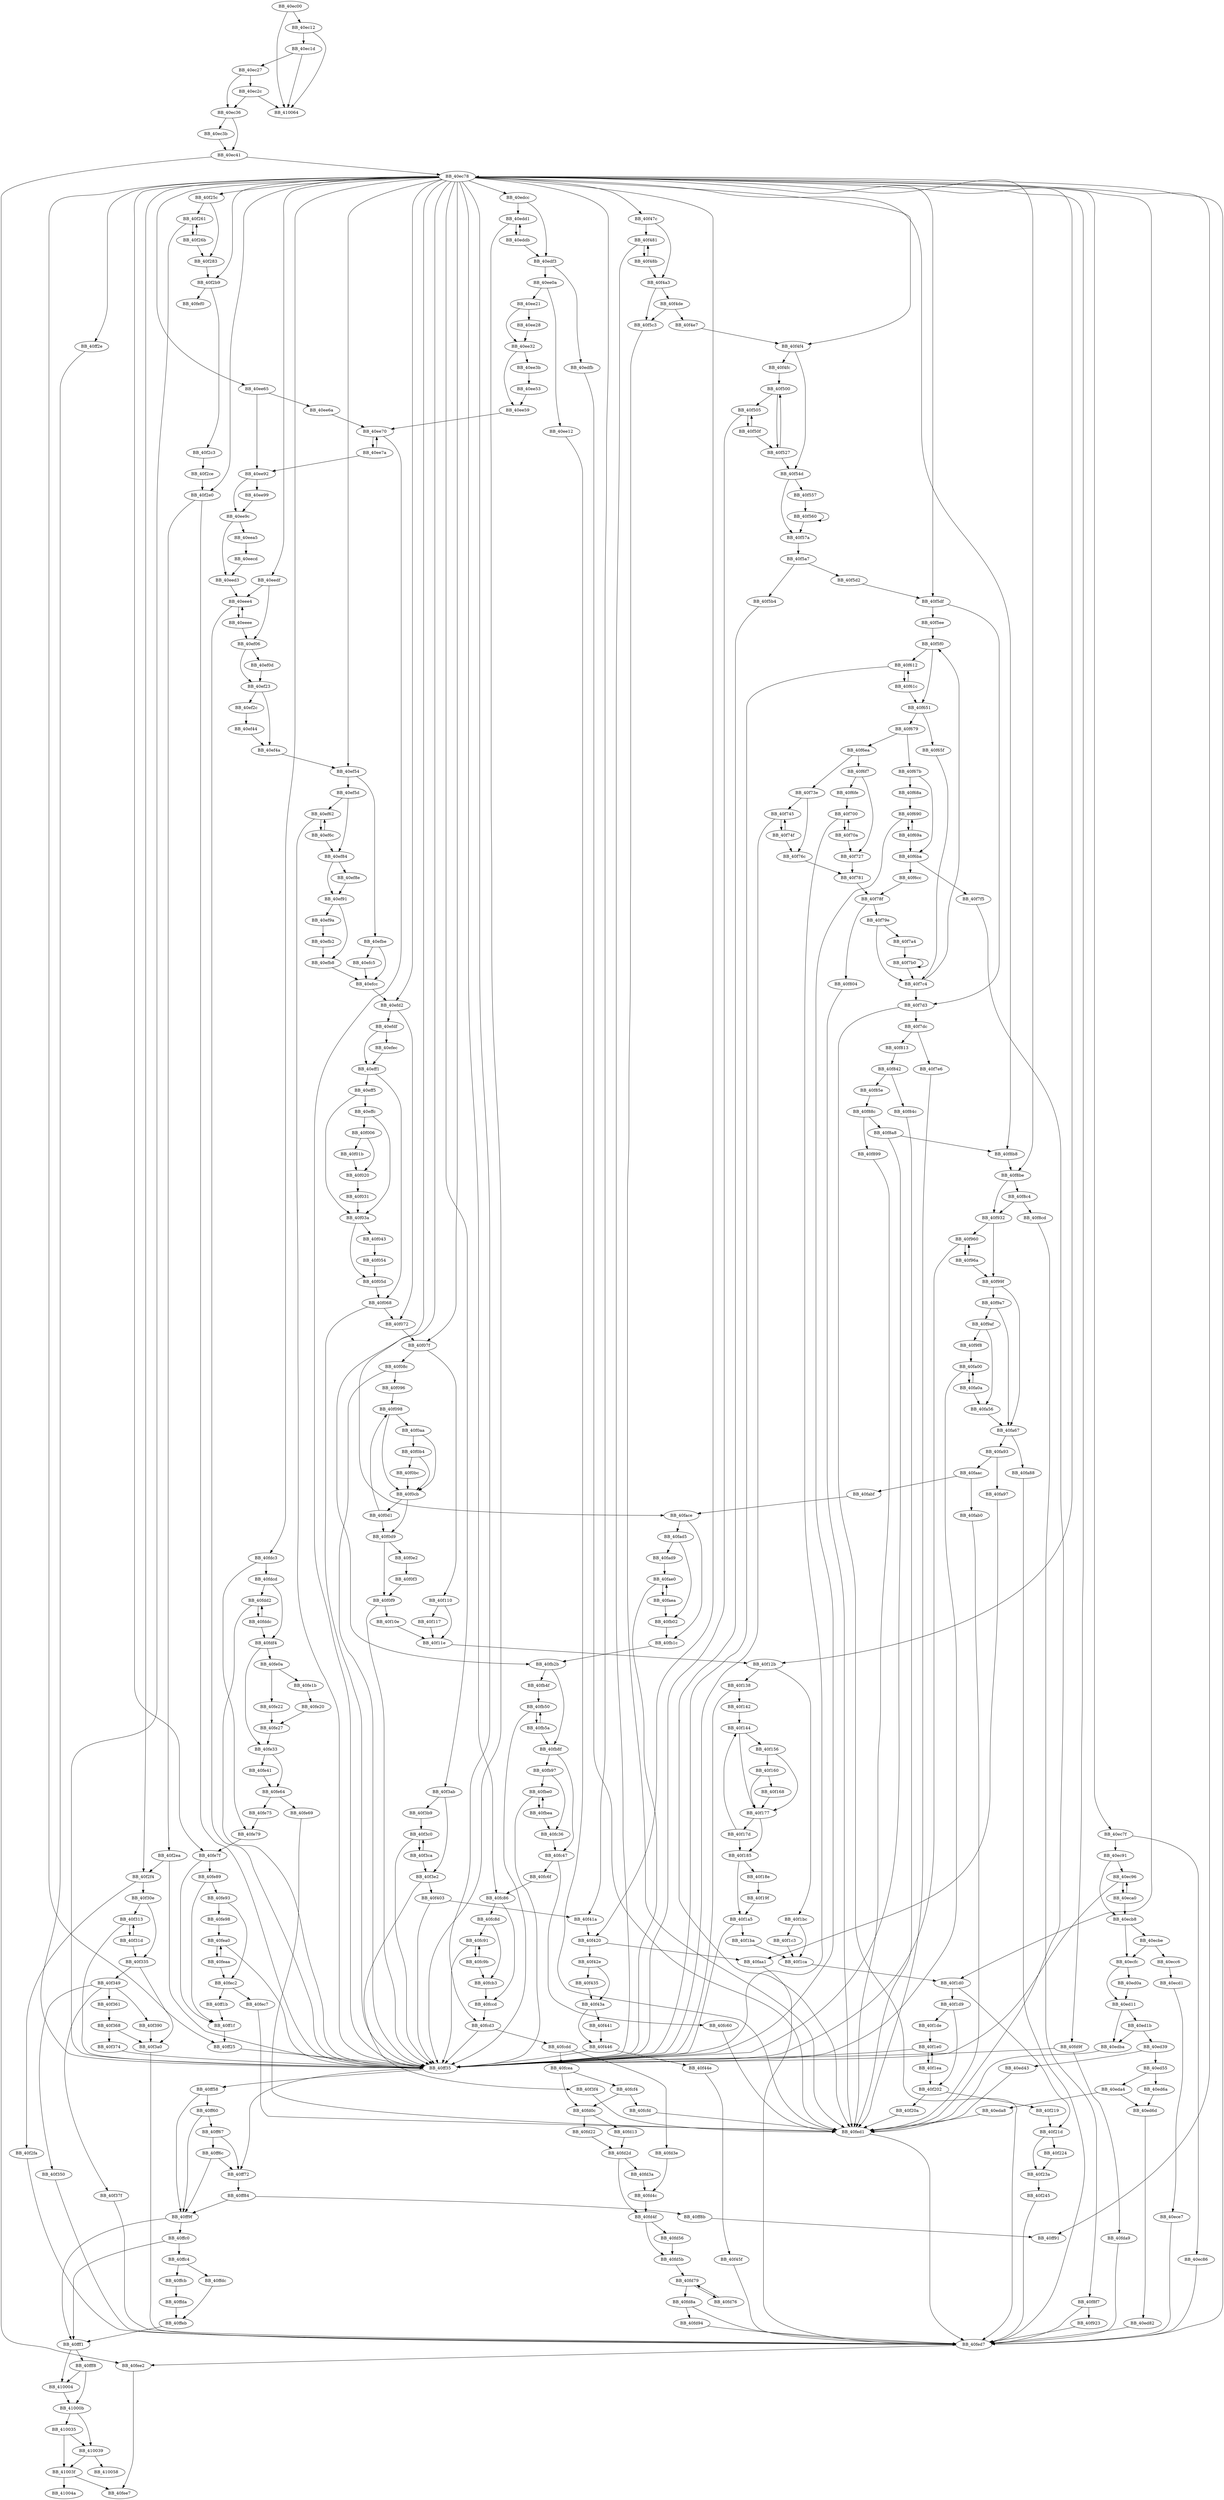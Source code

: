 DiGraph sub_40EC00{
BB_40ec00->BB_40ec12
BB_40ec00->BB_410064
BB_40ec12->BB_40ec1d
BB_40ec12->BB_410064
BB_40ec1d->BB_40ec27
BB_40ec1d->BB_410064
BB_40ec27->BB_40ec2c
BB_40ec27->BB_40ec36
BB_40ec2c->BB_40ec36
BB_40ec2c->BB_410064
BB_40ec36->BB_40ec3b
BB_40ec36->BB_40ec41
BB_40ec3b->BB_40ec41
BB_40ec41->BB_40ec78
BB_40ec41->BB_40fee2
BB_40ec78->BB_40ec7f
BB_40ec78->BB_40edcc
BB_40ec78->BB_40ee65
BB_40ec78->BB_40eedf
BB_40ec78->BB_40ef54
BB_40ec78->BB_40efd2
BB_40ec78->BB_40f07f
BB_40ec78->BB_40f12b
BB_40ec78->BB_40f1d0
BB_40ec78->BB_40f25c
BB_40ec78->BB_40f2b9
BB_40ec78->BB_40f2e0
BB_40ec78->BB_40f2f4
BB_40ec78->BB_40f3ab
BB_40ec78->BB_40f41a
BB_40ec78->BB_40f420
BB_40ec78->BB_40f47c
BB_40ec78->BB_40f4f4
BB_40ec78->BB_40f5df
BB_40ec78->BB_40f8b8
BB_40ec78->BB_40f8be
BB_40ec78->BB_40face
BB_40ec78->BB_40fb2b
BB_40ec78->BB_40fc86
BB_40ec78->BB_40fcd3
BB_40ec78->BB_40fd9f
BB_40ec78->BB_40fdc3
BB_40ec78->BB_40fe7f
BB_40ec78->BB_40ff25
BB_40ec78->BB_40ff2e
BB_40ec78->BB_40ff91
BB_40ec7f->BB_40ec86
BB_40ec7f->BB_40ec91
BB_40ec86->BB_40fed7
BB_40ec91->BB_40ec96
BB_40ec91->BB_40ecb8
BB_40ec96->BB_40eca0
BB_40ec96->BB_40ff35
BB_40eca0->BB_40ec96
BB_40eca0->BB_40ecb8
BB_40ecb8->BB_40ecbe
BB_40ecb8->BB_40ecfc
BB_40ecbe->BB_40ecc6
BB_40ecbe->BB_40ecfc
BB_40ecc6->BB_40ecd1
BB_40ecd1->BB_40ece7
BB_40ece7->BB_40fed7
BB_40ecfc->BB_40ed0a
BB_40ecfc->BB_40ed11
BB_40ed0a->BB_40ed11
BB_40ed11->BB_40ed1b
BB_40ed11->BB_40edba
BB_40ed1b->BB_40ed39
BB_40ed1b->BB_40edba
BB_40ed39->BB_40ed43
BB_40ed39->BB_40ed55
BB_40ed43->BB_40fed1
BB_40ed55->BB_40ed6a
BB_40ed55->BB_40eda4
BB_40ed6a->BB_40ed6d
BB_40ed6d->BB_40ed82
BB_40ed82->BB_40fed7
BB_40eda4->BB_40ed6d
BB_40eda4->BB_40eda8
BB_40eda8->BB_40fed1
BB_40edba->BB_40fed1
BB_40edcc->BB_40edd1
BB_40edcc->BB_40edf3
BB_40edd1->BB_40eddb
BB_40edd1->BB_40ff35
BB_40eddb->BB_40edd1
BB_40eddb->BB_40edf3
BB_40edf3->BB_40edfb
BB_40edf3->BB_40ee0a
BB_40edfb->BB_40fed1
BB_40ee0a->BB_40ee12
BB_40ee0a->BB_40ee21
BB_40ee12->BB_40fed1
BB_40ee21->BB_40ee28
BB_40ee21->BB_40ee32
BB_40ee28->BB_40ee32
BB_40ee32->BB_40ee3b
BB_40ee32->BB_40ee59
BB_40ee3b->BB_40ee53
BB_40ee53->BB_40ee59
BB_40ee59->BB_40ee70
BB_40ee65->BB_40ee6a
BB_40ee65->BB_40ee92
BB_40ee6a->BB_40ee70
BB_40ee70->BB_40ee7a
BB_40ee70->BB_40ff35
BB_40ee7a->BB_40ee70
BB_40ee7a->BB_40ee92
BB_40ee92->BB_40ee99
BB_40ee92->BB_40ee9c
BB_40ee99->BB_40ee9c
BB_40ee9c->BB_40eea5
BB_40ee9c->BB_40eed3
BB_40eea5->BB_40eecd
BB_40eecd->BB_40eed3
BB_40eed3->BB_40eee4
BB_40eedf->BB_40eee4
BB_40eedf->BB_40ef06
BB_40eee4->BB_40eeee
BB_40eee4->BB_40ff35
BB_40eeee->BB_40eee4
BB_40eeee->BB_40ef06
BB_40ef06->BB_40ef0d
BB_40ef06->BB_40ef23
BB_40ef0d->BB_40ef23
BB_40ef23->BB_40ef2c
BB_40ef23->BB_40ef4a
BB_40ef2c->BB_40ef44
BB_40ef44->BB_40ef4a
BB_40ef4a->BB_40ef54
BB_40ef54->BB_40ef5d
BB_40ef54->BB_40efbe
BB_40ef5d->BB_40ef62
BB_40ef5d->BB_40ef84
BB_40ef62->BB_40ef6c
BB_40ef62->BB_40ff35
BB_40ef6c->BB_40ef62
BB_40ef6c->BB_40ef84
BB_40ef84->BB_40ef8e
BB_40ef84->BB_40ef91
BB_40ef8e->BB_40ef91
BB_40ef91->BB_40ef9a
BB_40ef91->BB_40efb8
BB_40ef9a->BB_40efb2
BB_40efb2->BB_40efb8
BB_40efb8->BB_40efcc
BB_40efbe->BB_40efc5
BB_40efbe->BB_40efcc
BB_40efc5->BB_40efcc
BB_40efcc->BB_40efd2
BB_40efd2->BB_40efdf
BB_40efd2->BB_40f072
BB_40efdf->BB_40efec
BB_40efdf->BB_40eff1
BB_40efec->BB_40eff1
BB_40eff1->BB_40eff5
BB_40eff1->BB_40f068
BB_40eff5->BB_40effc
BB_40eff5->BB_40f03a
BB_40effc->BB_40f006
BB_40effc->BB_40f03a
BB_40f006->BB_40f01b
BB_40f006->BB_40f020
BB_40f01b->BB_40f020
BB_40f020->BB_40f031
BB_40f031->BB_40f03a
BB_40f03a->BB_40f043
BB_40f03a->BB_40f05d
BB_40f043->BB_40f054
BB_40f054->BB_40f05d
BB_40f05d->BB_40f068
BB_40f068->BB_40f072
BB_40f068->BB_40ff35
BB_40f072->BB_40f07f
BB_40f07f->BB_40f08c
BB_40f07f->BB_40f110
BB_40f08c->BB_40f096
BB_40f08c->BB_40ff35
BB_40f096->BB_40f098
BB_40f098->BB_40f0aa
BB_40f098->BB_40f0cb
BB_40f0aa->BB_40f0b4
BB_40f0aa->BB_40f0cb
BB_40f0b4->BB_40f0bc
BB_40f0b4->BB_40f0cb
BB_40f0bc->BB_40f0cb
BB_40f0cb->BB_40f0d1
BB_40f0cb->BB_40f0d9
BB_40f0d1->BB_40f098
BB_40f0d1->BB_40f0d9
BB_40f0d9->BB_40f0e2
BB_40f0d9->BB_40f0f9
BB_40f0e2->BB_40f0f3
BB_40f0f3->BB_40f0f9
BB_40f0f9->BB_40f10e
BB_40f0f9->BB_40ff35
BB_40f10e->BB_40f11e
BB_40f110->BB_40f117
BB_40f110->BB_40f11e
BB_40f117->BB_40f11e
BB_40f11e->BB_40f12b
BB_40f12b->BB_40f138
BB_40f12b->BB_40f1bc
BB_40f138->BB_40f142
BB_40f138->BB_40ff35
BB_40f142->BB_40f144
BB_40f144->BB_40f156
BB_40f144->BB_40f177
BB_40f156->BB_40f160
BB_40f156->BB_40f177
BB_40f160->BB_40f168
BB_40f160->BB_40f177
BB_40f168->BB_40f177
BB_40f177->BB_40f17d
BB_40f177->BB_40f185
BB_40f17d->BB_40f144
BB_40f17d->BB_40f185
BB_40f185->BB_40f18e
BB_40f185->BB_40f1a5
BB_40f18e->BB_40f19f
BB_40f19f->BB_40f1a5
BB_40f1a5->BB_40f1ba
BB_40f1a5->BB_40ff35
BB_40f1ba->BB_40f1ca
BB_40f1bc->BB_40f1c3
BB_40f1bc->BB_40f1ca
BB_40f1c3->BB_40f1ca
BB_40f1ca->BB_40f1d0
BB_40f1d0->BB_40f1d9
BB_40f1d0->BB_40f21d
BB_40f1d9->BB_40f1de
BB_40f1d9->BB_40f202
BB_40f1de->BB_40f1e0
BB_40f1e0->BB_40f1ea
BB_40f1e0->BB_40ff35
BB_40f1ea->BB_40f1e0
BB_40f1ea->BB_40f202
BB_40f202->BB_40f20a
BB_40f202->BB_40f219
BB_40f20a->BB_40fed1
BB_40f219->BB_40f21d
BB_40f21d->BB_40f224
BB_40f21d->BB_40f23a
BB_40f224->BB_40f23a
BB_40f23a->BB_40f245
BB_40f245->BB_40fed7
BB_40f25c->BB_40f261
BB_40f25c->BB_40f283
BB_40f261->BB_40f26b
BB_40f261->BB_40ff35
BB_40f26b->BB_40f261
BB_40f26b->BB_40f283
BB_40f283->BB_40f2b9
BB_40f2b9->BB_40f2c3
BB_40f2b9->BB_40fef0
BB_40f2c3->BB_40f2ce
BB_40f2ce->BB_40f2e0
BB_40f2e0->BB_40f2ea
BB_40f2e0->BB_40ff35
BB_40f2ea->BB_40f2f4
BB_40f2ea->BB_40ff35
BB_40f2f4->BB_40f2fa
BB_40f2f4->BB_40f30e
BB_40f2fa->BB_40fed7
BB_40f30e->BB_40f313
BB_40f30e->BB_40f335
BB_40f313->BB_40f31d
BB_40f313->BB_40ff35
BB_40f31d->BB_40f313
BB_40f31d->BB_40f335
BB_40f335->BB_40f349
BB_40f335->BB_40f3a0
BB_40f349->BB_40f350
BB_40f349->BB_40f361
BB_40f349->BB_40f37f
BB_40f349->BB_40f390
BB_40f350->BB_40fed7
BB_40f361->BB_40f368
BB_40f368->BB_40f374
BB_40f368->BB_40f3a0
BB_40f374->BB_40ff35
BB_40f37f->BB_40fed7
BB_40f390->BB_40f3a0
BB_40f3a0->BB_40fed7
BB_40f3ab->BB_40f3b9
BB_40f3ab->BB_40f3e2
BB_40f3b9->BB_40f3c0
BB_40f3c0->BB_40f3ca
BB_40f3c0->BB_40ff35
BB_40f3ca->BB_40f3c0
BB_40f3ca->BB_40f3e2
BB_40f3e2->BB_40f3f4
BB_40f3e2->BB_40f403
BB_40f3f4->BB_40fed1
BB_40f403->BB_40f41a
BB_40f403->BB_40ff35
BB_40f41a->BB_40f420
BB_40f420->BB_40f42e
BB_40f420->BB_40faa1
BB_40f42e->BB_40f435
BB_40f42e->BB_40f43a
BB_40f435->BB_40f43a
BB_40f43a->BB_40f441
BB_40f43a->BB_40f446
BB_40f441->BB_40f446
BB_40f446->BB_40f44e
BB_40f446->BB_40ff35
BB_40f44e->BB_40f45f
BB_40f45f->BB_40fed7
BB_40f47c->BB_40f481
BB_40f47c->BB_40f4a3
BB_40f481->BB_40f48b
BB_40f481->BB_40ff35
BB_40f48b->BB_40f481
BB_40f48b->BB_40f4a3
BB_40f4a3->BB_40f4de
BB_40f4a3->BB_40f5c3
BB_40f4de->BB_40f4e7
BB_40f4de->BB_40f5c3
BB_40f4e7->BB_40f4f4
BB_40f4f4->BB_40f4fc
BB_40f4f4->BB_40f54d
BB_40f4fc->BB_40f500
BB_40f500->BB_40f505
BB_40f500->BB_40f527
BB_40f505->BB_40f50f
BB_40f505->BB_40ff35
BB_40f50f->BB_40f505
BB_40f50f->BB_40f527
BB_40f527->BB_40f500
BB_40f527->BB_40f54d
BB_40f54d->BB_40f557
BB_40f54d->BB_40f57a
BB_40f557->BB_40f560
BB_40f560->BB_40f560
BB_40f560->BB_40f57a
BB_40f57a->BB_40f5a7
BB_40f5a7->BB_40f5b4
BB_40f5a7->BB_40f5d2
BB_40f5b4->BB_40fed1
BB_40f5c3->BB_40fed1
BB_40f5d2->BB_40f5df
BB_40f5df->BB_40f5ee
BB_40f5df->BB_40f7d3
BB_40f5ee->BB_40f5f0
BB_40f5f0->BB_40f612
BB_40f5f0->BB_40f651
BB_40f612->BB_40f61c
BB_40f612->BB_40ff35
BB_40f61c->BB_40f612
BB_40f61c->BB_40f651
BB_40f651->BB_40f65f
BB_40f651->BB_40f679
BB_40f65f->BB_40f7c4
BB_40f679->BB_40f67b
BB_40f679->BB_40f6ea
BB_40f67b->BB_40f68a
BB_40f67b->BB_40f6ba
BB_40f68a->BB_40f690
BB_40f690->BB_40f69a
BB_40f690->BB_40ff35
BB_40f69a->BB_40f690
BB_40f69a->BB_40f6ba
BB_40f6ba->BB_40f6cc
BB_40f6ba->BB_40f7f5
BB_40f6cc->BB_40f78f
BB_40f6ea->BB_40f6f7
BB_40f6ea->BB_40f73e
BB_40f6f7->BB_40f6fe
BB_40f6f7->BB_40f727
BB_40f6fe->BB_40f700
BB_40f700->BB_40f70a
BB_40f700->BB_40ff35
BB_40f70a->BB_40f700
BB_40f70a->BB_40f727
BB_40f727->BB_40f781
BB_40f73e->BB_40f745
BB_40f73e->BB_40f76c
BB_40f745->BB_40f74f
BB_40f745->BB_40ff35
BB_40f74f->BB_40f745
BB_40f74f->BB_40f76c
BB_40f76c->BB_40f781
BB_40f781->BB_40f78f
BB_40f78f->BB_40f79e
BB_40f78f->BB_40f804
BB_40f79e->BB_40f7a4
BB_40f79e->BB_40f7c4
BB_40f7a4->BB_40f7b0
BB_40f7b0->BB_40f7b0
BB_40f7b0->BB_40f7c4
BB_40f7c4->BB_40f5f0
BB_40f7c4->BB_40f7d3
BB_40f7d3->BB_40f7dc
BB_40f7d3->BB_40fed7
BB_40f7dc->BB_40f7e6
BB_40f7dc->BB_40f813
BB_40f7e6->BB_40fed1
BB_40f7f5->BB_40fed1
BB_40f804->BB_40fed1
BB_40f813->BB_40f842
BB_40f842->BB_40f84c
BB_40f842->BB_40f85e
BB_40f84c->BB_40fed1
BB_40f85e->BB_40f88c
BB_40f88c->BB_40f899
BB_40f88c->BB_40f8a8
BB_40f899->BB_40fed1
BB_40f8a8->BB_40f8b8
BB_40f8a8->BB_40ff35
BB_40f8b8->BB_40f8be
BB_40f8be->BB_40f8c4
BB_40f8be->BB_40f932
BB_40f8c4->BB_40f8cd
BB_40f8c4->BB_40f932
BB_40f8cd->BB_40f8f7
BB_40f8f7->BB_40f923
BB_40f8f7->BB_40fed7
BB_40f923->BB_40fed7
BB_40f932->BB_40f960
BB_40f932->BB_40f99f
BB_40f960->BB_40f96a
BB_40f960->BB_40ff35
BB_40f96a->BB_40f960
BB_40f96a->BB_40f99f
BB_40f99f->BB_40f9a7
BB_40f99f->BB_40fa67
BB_40f9a7->BB_40f9af
BB_40f9a7->BB_40fa67
BB_40f9af->BB_40f9f8
BB_40f9af->BB_40fa56
BB_40f9f8->BB_40fa00
BB_40fa00->BB_40fa0a
BB_40fa00->BB_40ff35
BB_40fa0a->BB_40fa00
BB_40fa0a->BB_40fa56
BB_40fa56->BB_40fa67
BB_40fa67->BB_40fa88
BB_40fa67->BB_40fa93
BB_40fa88->BB_40fed7
BB_40fa93->BB_40fa97
BB_40fa93->BB_40faac
BB_40fa97->BB_40faa1
BB_40faa1->BB_40fed7
BB_40faac->BB_40fab0
BB_40faac->BB_40fabf
BB_40fab0->BB_40fed1
BB_40fabf->BB_40face
BB_40face->BB_40fad5
BB_40face->BB_40fb1c
BB_40fad5->BB_40fad9
BB_40fad5->BB_40fb02
BB_40fad9->BB_40fae0
BB_40fae0->BB_40faea
BB_40fae0->BB_40ff35
BB_40faea->BB_40fae0
BB_40faea->BB_40fb02
BB_40fb02->BB_40fb1c
BB_40fb1c->BB_40fb2b
BB_40fb2b->BB_40fb4f
BB_40fb2b->BB_40fb8f
BB_40fb4f->BB_40fb50
BB_40fb50->BB_40fb5a
BB_40fb50->BB_40ff35
BB_40fb5a->BB_40fb50
BB_40fb5a->BB_40fb8f
BB_40fb8f->BB_40fb97
BB_40fb8f->BB_40fc47
BB_40fb97->BB_40fbe0
BB_40fb97->BB_40fc36
BB_40fbe0->BB_40fbea
BB_40fbe0->BB_40ff35
BB_40fbea->BB_40fbe0
BB_40fbea->BB_40fc36
BB_40fc36->BB_40fc47
BB_40fc47->BB_40fc60
BB_40fc47->BB_40fc6f
BB_40fc60->BB_40fed1
BB_40fc6f->BB_40fc86
BB_40fc86->BB_40fc8d
BB_40fc86->BB_40fccd
BB_40fc8d->BB_40fc91
BB_40fc8d->BB_40fcb3
BB_40fc91->BB_40fc9b
BB_40fc91->BB_40ff35
BB_40fc9b->BB_40fc91
BB_40fc9b->BB_40fcb3
BB_40fcb3->BB_40fccd
BB_40fccd->BB_40fcd3
BB_40fcd3->BB_40fcdd
BB_40fcd3->BB_40ff35
BB_40fcdd->BB_40fcea
BB_40fcdd->BB_40fd3e
BB_40fcea->BB_40fcf4
BB_40fcea->BB_40fd0c
BB_40fcf4->BB_40fcfd
BB_40fcf4->BB_40fd0c
BB_40fcfd->BB_40fed1
BB_40fd0c->BB_40fd13
BB_40fd0c->BB_40fd22
BB_40fd13->BB_40fd2d
BB_40fd22->BB_40fd2d
BB_40fd2d->BB_40fd3a
BB_40fd2d->BB_40fd4f
BB_40fd3a->BB_40fd4c
BB_40fd3e->BB_40fd4c
BB_40fd4c->BB_40fd4f
BB_40fd4f->BB_40fd56
BB_40fd4f->BB_40fd5b
BB_40fd56->BB_40fd5b
BB_40fd5b->BB_40fd79
BB_40fd76->BB_40fd79
BB_40fd79->BB_40fd76
BB_40fd79->BB_40fd8a
BB_40fd8a->BB_40fd94
BB_40fd8a->BB_40fed7
BB_40fd94->BB_40fed7
BB_40fd9f->BB_40fda9
BB_40fd9f->BB_40ff35
BB_40fda9->BB_40fed7
BB_40fdc3->BB_40fdcd
BB_40fdc3->BB_40fe79
BB_40fdcd->BB_40fdd2
BB_40fdcd->BB_40fdf4
BB_40fdd2->BB_40fddc
BB_40fdd2->BB_40ff35
BB_40fddc->BB_40fdd2
BB_40fddc->BB_40fdf4
BB_40fdf4->BB_40fe0a
BB_40fdf4->BB_40fe33
BB_40fe0a->BB_40fe1b
BB_40fe0a->BB_40fe22
BB_40fe1b->BB_40fe20
BB_40fe20->BB_40fe27
BB_40fe22->BB_40fe27
BB_40fe27->BB_40fe33
BB_40fe33->BB_40fe41
BB_40fe33->BB_40fe64
BB_40fe41->BB_40fe64
BB_40fe64->BB_40fe69
BB_40fe64->BB_40fe75
BB_40fe69->BB_40fed1
BB_40fe75->BB_40fe79
BB_40fe79->BB_40fe7f
BB_40fe7f->BB_40fe89
BB_40fe7f->BB_40ff1f
BB_40fe89->BB_40fe93
BB_40fe89->BB_40ff1f
BB_40fe93->BB_40fe98
BB_40fe93->BB_40fec2
BB_40fe98->BB_40fea0
BB_40fea0->BB_40feaa
BB_40fea0->BB_40ff35
BB_40feaa->BB_40fea0
BB_40feaa->BB_40fec2
BB_40fec2->BB_40fec7
BB_40fec2->BB_40ff1b
BB_40fec7->BB_40fed1
BB_40fed1->BB_40fed7
BB_40fed7->BB_40ec78
BB_40fed7->BB_40fee2
BB_40fee2->BB_40fee7
BB_40ff1b->BB_40ff1f
BB_40ff1f->BB_40ff25
BB_40ff25->BB_40ff35
BB_40ff2e->BB_40ff35
BB_40ff35->BB_40ff58
BB_40ff35->BB_40ff72
BB_40ff58->BB_40ff60
BB_40ff58->BB_40ff9f
BB_40ff60->BB_40ff67
BB_40ff60->BB_40ff9f
BB_40ff67->BB_40ff6c
BB_40ff67->BB_40ff72
BB_40ff6c->BB_40ff72
BB_40ff6c->BB_40ff9f
BB_40ff72->BB_40ff84
BB_40ff84->BB_40ff8b
BB_40ff84->BB_40ff9f
BB_40ff8b->BB_40ff91
BB_40ff9f->BB_40ffc0
BB_40ff9f->BB_40fff1
BB_40ffc0->BB_40ffc4
BB_40ffc0->BB_40fff1
BB_40ffc4->BB_40ffcb
BB_40ffc4->BB_40ffdc
BB_40ffcb->BB_40ffda
BB_40ffda->BB_40ffeb
BB_40ffdc->BB_40ffeb
BB_40ffeb->BB_40fff1
BB_40fff1->BB_40fff8
BB_40fff1->BB_410004
BB_40fff8->BB_410004
BB_40fff8->BB_41000b
BB_410004->BB_41000b
BB_41000b->BB_410035
BB_41000b->BB_410039
BB_410035->BB_410039
BB_410035->BB_41003f
BB_410039->BB_41003f
BB_410039->BB_410058
BB_41003f->BB_40fee7
BB_41003f->BB_41004a
}
